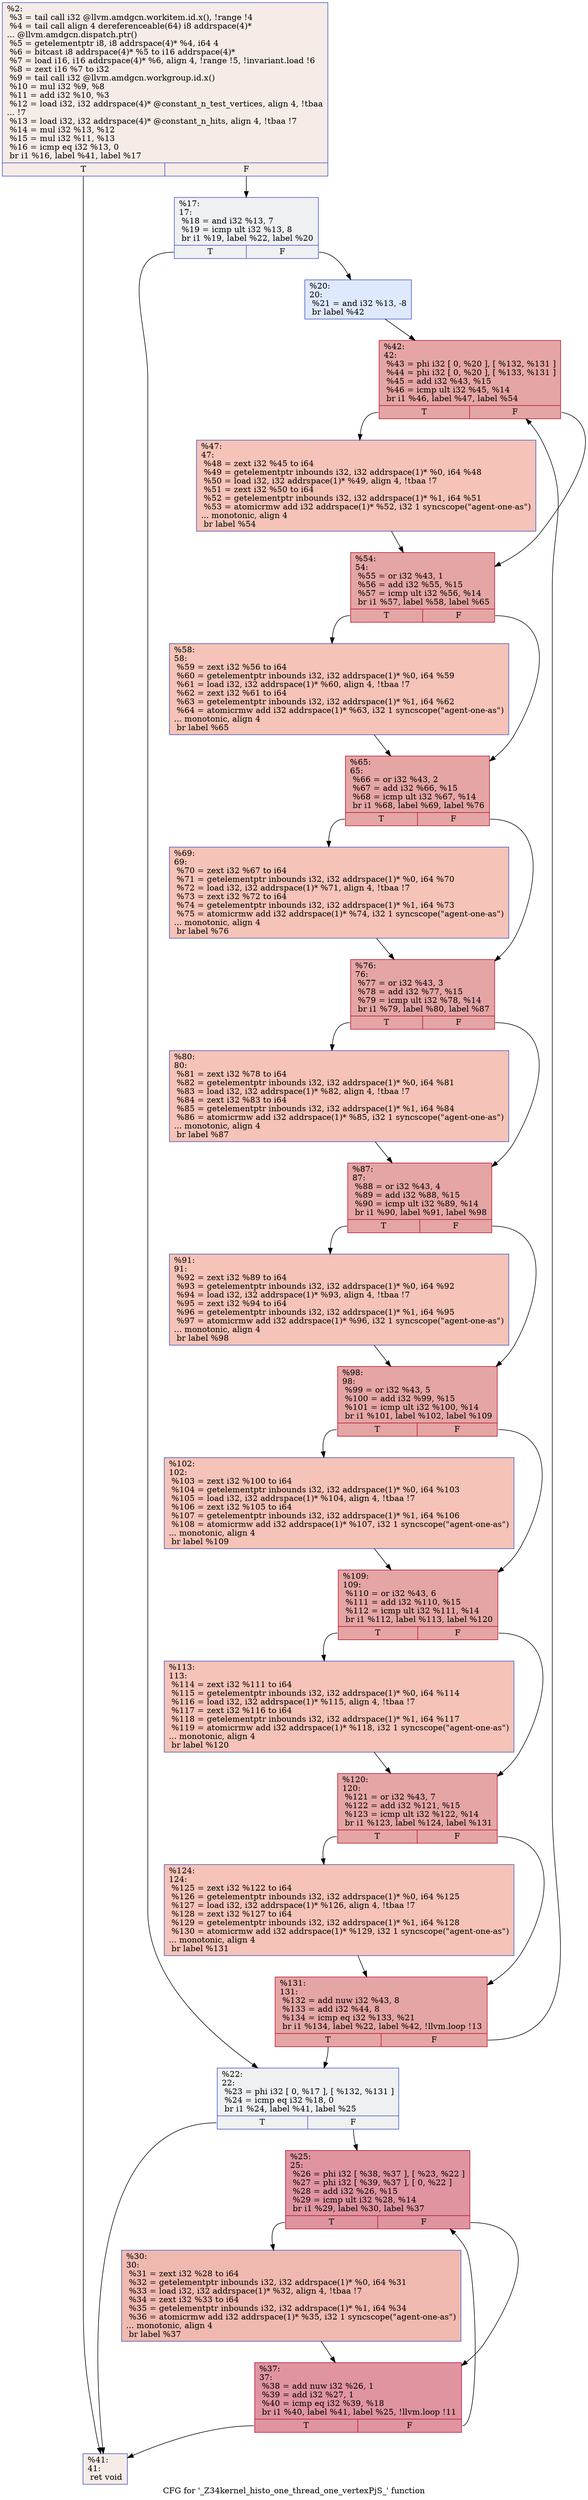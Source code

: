 digraph "CFG for '_Z34kernel_histo_one_thread_one_vertexPjS_' function" {
	label="CFG for '_Z34kernel_histo_one_thread_one_vertexPjS_' function";

	Node0x64b8840 [shape=record,color="#3d50c3ff", style=filled, fillcolor="#ead5c970",label="{%2:\l  %3 = tail call i32 @llvm.amdgcn.workitem.id.x(), !range !4\l  %4 = tail call align 4 dereferenceable(64) i8 addrspace(4)*\l... @llvm.amdgcn.dispatch.ptr()\l  %5 = getelementptr i8, i8 addrspace(4)* %4, i64 4\l  %6 = bitcast i8 addrspace(4)* %5 to i16 addrspace(4)*\l  %7 = load i16, i16 addrspace(4)* %6, align 4, !range !5, !invariant.load !6\l  %8 = zext i16 %7 to i32\l  %9 = tail call i32 @llvm.amdgcn.workgroup.id.x()\l  %10 = mul i32 %9, %8\l  %11 = add i32 %10, %3\l  %12 = load i32, i32 addrspace(4)* @constant_n_test_vertices, align 4, !tbaa\l... !7\l  %13 = load i32, i32 addrspace(4)* @constant_n_hits, align 4, !tbaa !7\l  %14 = mul i32 %13, %12\l  %15 = mul i32 %11, %13\l  %16 = icmp eq i32 %13, 0\l  br i1 %16, label %41, label %17\l|{<s0>T|<s1>F}}"];
	Node0x64b8840:s0 -> Node0x64b9d60;
	Node0x64b8840:s1 -> Node0x64bac10;
	Node0x64bac10 [shape=record,color="#3d50c3ff", style=filled, fillcolor="#d9dce170",label="{%17:\l17:                                               \l  %18 = and i32 %13, 7\l  %19 = icmp ult i32 %13, 8\l  br i1 %19, label %22, label %20\l|{<s0>T|<s1>F}}"];
	Node0x64bac10:s0 -> Node0x64bae60;
	Node0x64bac10:s1 -> Node0x64baeb0;
	Node0x64baeb0 [shape=record,color="#3d50c3ff", style=filled, fillcolor="#b5cdfa70",label="{%20:\l20:                                               \l  %21 = and i32 %13, -8\l  br label %42\l}"];
	Node0x64baeb0 -> Node0x64bb0b0;
	Node0x64bae60 [shape=record,color="#3d50c3ff", style=filled, fillcolor="#d9dce170",label="{%22:\l22:                                               \l  %23 = phi i32 [ 0, %17 ], [ %132, %131 ]\l  %24 = icmp eq i32 %18, 0\l  br i1 %24, label %41, label %25\l|{<s0>T|<s1>F}}"];
	Node0x64bae60:s0 -> Node0x64b9d60;
	Node0x64bae60:s1 -> Node0x64bb370;
	Node0x64bb370 [shape=record,color="#b70d28ff", style=filled, fillcolor="#b70d2870",label="{%25:\l25:                                               \l  %26 = phi i32 [ %38, %37 ], [ %23, %22 ]\l  %27 = phi i32 [ %39, %37 ], [ 0, %22 ]\l  %28 = add i32 %26, %15\l  %29 = icmp ult i32 %28, %14\l  br i1 %29, label %30, label %37\l|{<s0>T|<s1>F}}"];
	Node0x64bb370:s0 -> Node0x64bb860;
	Node0x64bb370:s1 -> Node0x64bb4e0;
	Node0x64bb860 [shape=record,color="#3d50c3ff", style=filled, fillcolor="#de614d70",label="{%30:\l30:                                               \l  %31 = zext i32 %28 to i64\l  %32 = getelementptr inbounds i32, i32 addrspace(1)* %0, i64 %31\l  %33 = load i32, i32 addrspace(1)* %32, align 4, !tbaa !7\l  %34 = zext i32 %33 to i64\l  %35 = getelementptr inbounds i32, i32 addrspace(1)* %1, i64 %34\l  %36 = atomicrmw add i32 addrspace(1)* %35, i32 1 syncscope(\"agent-one-as\")\l... monotonic, align 4\l  br label %37\l}"];
	Node0x64bb860 -> Node0x64bb4e0;
	Node0x64bb4e0 [shape=record,color="#b70d28ff", style=filled, fillcolor="#b70d2870",label="{%37:\l37:                                               \l  %38 = add nuw i32 %26, 1\l  %39 = add i32 %27, 1\l  %40 = icmp eq i32 %39, %18\l  br i1 %40, label %41, label %25, !llvm.loop !11\l|{<s0>T|<s1>F}}"];
	Node0x64bb4e0:s0 -> Node0x64b9d60;
	Node0x64bb4e0:s1 -> Node0x64bb370;
	Node0x64b9d60 [shape=record,color="#3d50c3ff", style=filled, fillcolor="#ead5c970",label="{%41:\l41:                                               \l  ret void\l}"];
	Node0x64bb0b0 [shape=record,color="#b70d28ff", style=filled, fillcolor="#c5333470",label="{%42:\l42:                                               \l  %43 = phi i32 [ 0, %20 ], [ %132, %131 ]\l  %44 = phi i32 [ 0, %20 ], [ %133, %131 ]\l  %45 = add i32 %43, %15\l  %46 = icmp ult i32 %45, %14\l  br i1 %46, label %47, label %54\l|{<s0>T|<s1>F}}"];
	Node0x64bb0b0:s0 -> Node0x64bc470;
	Node0x64bb0b0:s1 -> Node0x64bc4c0;
	Node0x64bc470 [shape=record,color="#3d50c3ff", style=filled, fillcolor="#e8765c70",label="{%47:\l47:                                               \l  %48 = zext i32 %45 to i64\l  %49 = getelementptr inbounds i32, i32 addrspace(1)* %0, i64 %48\l  %50 = load i32, i32 addrspace(1)* %49, align 4, !tbaa !7\l  %51 = zext i32 %50 to i64\l  %52 = getelementptr inbounds i32, i32 addrspace(1)* %1, i64 %51\l  %53 = atomicrmw add i32 addrspace(1)* %52, i32 1 syncscope(\"agent-one-as\")\l... monotonic, align 4\l  br label %54\l}"];
	Node0x64bc470 -> Node0x64bc4c0;
	Node0x64bc4c0 [shape=record,color="#b70d28ff", style=filled, fillcolor="#c5333470",label="{%54:\l54:                                               \l  %55 = or i32 %43, 1\l  %56 = add i32 %55, %15\l  %57 = icmp ult i32 %56, %14\l  br i1 %57, label %58, label %65\l|{<s0>T|<s1>F}}"];
	Node0x64bc4c0:s0 -> Node0x64bcb00;
	Node0x64bc4c0:s1 -> Node0x64bcb50;
	Node0x64bcb00 [shape=record,color="#3d50c3ff", style=filled, fillcolor="#e8765c70",label="{%58:\l58:                                               \l  %59 = zext i32 %56 to i64\l  %60 = getelementptr inbounds i32, i32 addrspace(1)* %0, i64 %59\l  %61 = load i32, i32 addrspace(1)* %60, align 4, !tbaa !7\l  %62 = zext i32 %61 to i64\l  %63 = getelementptr inbounds i32, i32 addrspace(1)* %1, i64 %62\l  %64 = atomicrmw add i32 addrspace(1)* %63, i32 1 syncscope(\"agent-one-as\")\l... monotonic, align 4\l  br label %65\l}"];
	Node0x64bcb00 -> Node0x64bcb50;
	Node0x64bcb50 [shape=record,color="#b70d28ff", style=filled, fillcolor="#c5333470",label="{%65:\l65:                                               \l  %66 = or i32 %43, 2\l  %67 = add i32 %66, %15\l  %68 = icmp ult i32 %67, %14\l  br i1 %68, label %69, label %76\l|{<s0>T|<s1>F}}"];
	Node0x64bcb50:s0 -> Node0x64bbc40;
	Node0x64bcb50:s1 -> Node0x64bd410;
	Node0x64bbc40 [shape=record,color="#3d50c3ff", style=filled, fillcolor="#e8765c70",label="{%69:\l69:                                               \l  %70 = zext i32 %67 to i64\l  %71 = getelementptr inbounds i32, i32 addrspace(1)* %0, i64 %70\l  %72 = load i32, i32 addrspace(1)* %71, align 4, !tbaa !7\l  %73 = zext i32 %72 to i64\l  %74 = getelementptr inbounds i32, i32 addrspace(1)* %1, i64 %73\l  %75 = atomicrmw add i32 addrspace(1)* %74, i32 1 syncscope(\"agent-one-as\")\l... monotonic, align 4\l  br label %76\l}"];
	Node0x64bbc40 -> Node0x64bd410;
	Node0x64bd410 [shape=record,color="#b70d28ff", style=filled, fillcolor="#c5333470",label="{%76:\l76:                                               \l  %77 = or i32 %43, 3\l  %78 = add i32 %77, %15\l  %79 = icmp ult i32 %78, %14\l  br i1 %79, label %80, label %87\l|{<s0>T|<s1>F}}"];
	Node0x64bd410:s0 -> Node0x64bda50;
	Node0x64bd410:s1 -> Node0x64bdaa0;
	Node0x64bda50 [shape=record,color="#3d50c3ff", style=filled, fillcolor="#e8765c70",label="{%80:\l80:                                               \l  %81 = zext i32 %78 to i64\l  %82 = getelementptr inbounds i32, i32 addrspace(1)* %0, i64 %81\l  %83 = load i32, i32 addrspace(1)* %82, align 4, !tbaa !7\l  %84 = zext i32 %83 to i64\l  %85 = getelementptr inbounds i32, i32 addrspace(1)* %1, i64 %84\l  %86 = atomicrmw add i32 addrspace(1)* %85, i32 1 syncscope(\"agent-one-as\")\l... monotonic, align 4\l  br label %87\l}"];
	Node0x64bda50 -> Node0x64bdaa0;
	Node0x64bdaa0 [shape=record,color="#b70d28ff", style=filled, fillcolor="#c5333470",label="{%87:\l87:                                               \l  %88 = or i32 %43, 4\l  %89 = add i32 %88, %15\l  %90 = icmp ult i32 %89, %14\l  br i1 %90, label %91, label %98\l|{<s0>T|<s1>F}}"];
	Node0x64bdaa0:s0 -> Node0x64be0e0;
	Node0x64bdaa0:s1 -> Node0x64be130;
	Node0x64be0e0 [shape=record,color="#3d50c3ff", style=filled, fillcolor="#e8765c70",label="{%91:\l91:                                               \l  %92 = zext i32 %89 to i64\l  %93 = getelementptr inbounds i32, i32 addrspace(1)* %0, i64 %92\l  %94 = load i32, i32 addrspace(1)* %93, align 4, !tbaa !7\l  %95 = zext i32 %94 to i64\l  %96 = getelementptr inbounds i32, i32 addrspace(1)* %1, i64 %95\l  %97 = atomicrmw add i32 addrspace(1)* %96, i32 1 syncscope(\"agent-one-as\")\l... monotonic, align 4\l  br label %98\l}"];
	Node0x64be0e0 -> Node0x64be130;
	Node0x64be130 [shape=record,color="#b70d28ff", style=filled, fillcolor="#c5333470",label="{%98:\l98:                                               \l  %99 = or i32 %43, 5\l  %100 = add i32 %99, %15\l  %101 = icmp ult i32 %100, %14\l  br i1 %101, label %102, label %109\l|{<s0>T|<s1>F}}"];
	Node0x64be130:s0 -> Node0x64be7a0;
	Node0x64be130:s1 -> Node0x64be7f0;
	Node0x64be7a0 [shape=record,color="#3d50c3ff", style=filled, fillcolor="#e8765c70",label="{%102:\l102:                                              \l  %103 = zext i32 %100 to i64\l  %104 = getelementptr inbounds i32, i32 addrspace(1)* %0, i64 %103\l  %105 = load i32, i32 addrspace(1)* %104, align 4, !tbaa !7\l  %106 = zext i32 %105 to i64\l  %107 = getelementptr inbounds i32, i32 addrspace(1)* %1, i64 %106\l  %108 = atomicrmw add i32 addrspace(1)* %107, i32 1 syncscope(\"agent-one-as\")\l... monotonic, align 4\l  br label %109\l}"];
	Node0x64be7a0 -> Node0x64be7f0;
	Node0x64be7f0 [shape=record,color="#b70d28ff", style=filled, fillcolor="#c5333470",label="{%109:\l109:                                              \l  %110 = or i32 %43, 6\l  %111 = add i32 %110, %15\l  %112 = icmp ult i32 %111, %14\l  br i1 %112, label %113, label %120\l|{<s0>T|<s1>F}}"];
	Node0x64be7f0:s0 -> Node0x64bee60;
	Node0x64be7f0:s1 -> Node0x64beeb0;
	Node0x64bee60 [shape=record,color="#3d50c3ff", style=filled, fillcolor="#e8765c70",label="{%113:\l113:                                              \l  %114 = zext i32 %111 to i64\l  %115 = getelementptr inbounds i32, i32 addrspace(1)* %0, i64 %114\l  %116 = load i32, i32 addrspace(1)* %115, align 4, !tbaa !7\l  %117 = zext i32 %116 to i64\l  %118 = getelementptr inbounds i32, i32 addrspace(1)* %1, i64 %117\l  %119 = atomicrmw add i32 addrspace(1)* %118, i32 1 syncscope(\"agent-one-as\")\l... monotonic, align 4\l  br label %120\l}"];
	Node0x64bee60 -> Node0x64beeb0;
	Node0x64beeb0 [shape=record,color="#b70d28ff", style=filled, fillcolor="#c5333470",label="{%120:\l120:                                              \l  %121 = or i32 %43, 7\l  %122 = add i32 %121, %15\l  %123 = icmp ult i32 %122, %14\l  br i1 %123, label %124, label %131\l|{<s0>T|<s1>F}}"];
	Node0x64beeb0:s0 -> Node0x64bf520;
	Node0x64beeb0:s1 -> Node0x64bb1a0;
	Node0x64bf520 [shape=record,color="#3d50c3ff", style=filled, fillcolor="#e8765c70",label="{%124:\l124:                                              \l  %125 = zext i32 %122 to i64\l  %126 = getelementptr inbounds i32, i32 addrspace(1)* %0, i64 %125\l  %127 = load i32, i32 addrspace(1)* %126, align 4, !tbaa !7\l  %128 = zext i32 %127 to i64\l  %129 = getelementptr inbounds i32, i32 addrspace(1)* %1, i64 %128\l  %130 = atomicrmw add i32 addrspace(1)* %129, i32 1 syncscope(\"agent-one-as\")\l... monotonic, align 4\l  br label %131\l}"];
	Node0x64bf520 -> Node0x64bb1a0;
	Node0x64bb1a0 [shape=record,color="#b70d28ff", style=filled, fillcolor="#c5333470",label="{%131:\l131:                                              \l  %132 = add nuw i32 %43, 8\l  %133 = add i32 %44, 8\l  %134 = icmp eq i32 %133, %21\l  br i1 %134, label %22, label %42, !llvm.loop !13\l|{<s0>T|<s1>F}}"];
	Node0x64bb1a0:s0 -> Node0x64bae60;
	Node0x64bb1a0:s1 -> Node0x64bb0b0;
}
